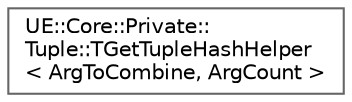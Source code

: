 digraph "Graphical Class Hierarchy"
{
 // INTERACTIVE_SVG=YES
 // LATEX_PDF_SIZE
  bgcolor="transparent";
  edge [fontname=Helvetica,fontsize=10,labelfontname=Helvetica,labelfontsize=10];
  node [fontname=Helvetica,fontsize=10,shape=box,height=0.2,width=0.4];
  rankdir="LR";
  Node0 [id="Node000000",label="UE::Core::Private::\lTuple::TGetTupleHashHelper\l\< ArgToCombine, ArgCount \>",height=0.2,width=0.4,color="grey40", fillcolor="white", style="filled",URL="$dd/d94/structUE_1_1Core_1_1Private_1_1Tuple_1_1TGetTupleHashHelper.html",tooltip=" "];
}
